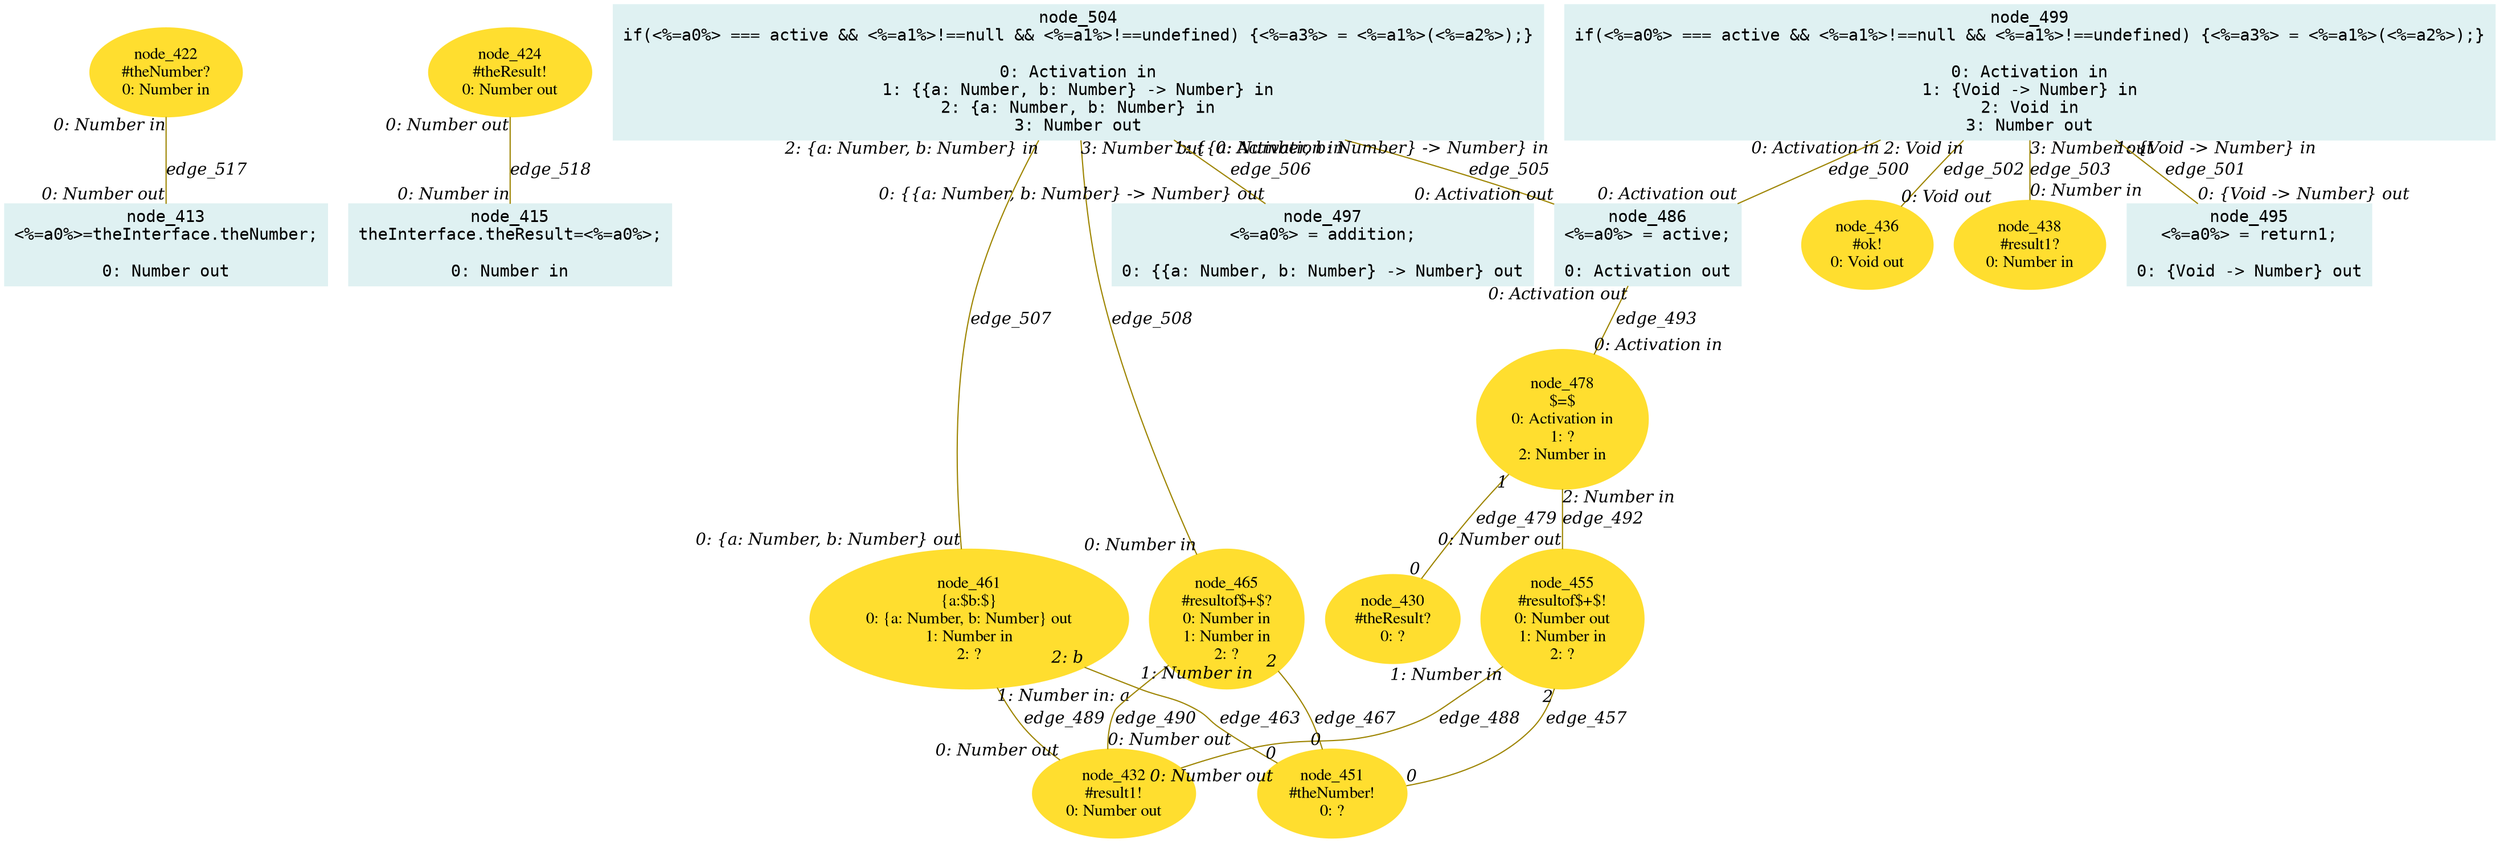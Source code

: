 digraph g{node_413 [shape="box", style="filled", color="#dff1f2", fontname="Courier", label="node_413
<%=a0%>=theInterface.theNumber;

0: Number out" ]
node_415 [shape="box", style="filled", color="#dff1f2", fontname="Courier", label="node_415
theInterface.theResult=<%=a0%>;

0: Number in" ]
node_422 [shape="ellipse", style="filled", color="#ffde2f", fontname="Times", label="node_422
#theNumber?
0: Number in" ]
node_424 [shape="ellipse", style="filled", color="#ffde2f", fontname="Times", label="node_424
#theResult!
0: Number out" ]
node_430 [shape="ellipse", style="filled", color="#ffde2f", fontname="Times", label="node_430
#theResult?
0: ?" ]
node_432 [shape="ellipse", style="filled", color="#ffde2f", fontname="Times", label="node_432
#result1!
0: Number out" ]
node_436 [shape="ellipse", style="filled", color="#ffde2f", fontname="Times", label="node_436
#ok!
0: Void out" ]
node_438 [shape="ellipse", style="filled", color="#ffde2f", fontname="Times", label="node_438
#result1?
0: Number in" ]
node_451 [shape="ellipse", style="filled", color="#ffde2f", fontname="Times", label="node_451
#theNumber!
0: ?" ]
node_455 [shape="ellipse", style="filled", color="#ffde2f", fontname="Times", label="node_455
#resultof$+$!
0: Number out
1: Number in
2: ?" ]
node_461 [shape="ellipse", style="filled", color="#ffde2f", fontname="Times", label="node_461
{a:$b:$}
0: {a: Number, b: Number} out
1: Number in
2: ?" ]
node_465 [shape="ellipse", style="filled", color="#ffde2f", fontname="Times", label="node_465
#resultof$+$?
0: Number in
1: Number in
2: ?" ]
node_478 [shape="ellipse", style="filled", color="#ffde2f", fontname="Times", label="node_478
$=$
0: Activation in
1: ?
2: Number in" ]
node_486 [shape="box", style="filled", color="#dff1f2", fontname="Courier", label="node_486
<%=a0%> = active;

0: Activation out" ]
node_495 [shape="box", style="filled", color="#dff1f2", fontname="Courier", label="node_495
<%=a0%> = return1;

0: {Void -> Number} out" ]
node_497 [shape="box", style="filled", color="#dff1f2", fontname="Courier", label="node_497
<%=a0%> = addition;

0: {{a: Number, b: Number} -> Number} out" ]
node_499 [shape="box", style="filled", color="#dff1f2", fontname="Courier", label="node_499
if(<%=a0%> === active && <%=a1%>!==null && <%=a1%>!==undefined) {<%=a3%> = <%=a1%>(<%=a2%>);}

0: Activation in
1: {Void -> Number} in
2: Void in
3: Number out" ]
node_504 [shape="box", style="filled", color="#dff1f2", fontname="Courier", label="node_504
if(<%=a0%> === active && <%=a1%>!==null && <%=a1%>!==undefined) {<%=a3%> = <%=a1%>(<%=a2%>);}

0: Activation in
1: {{a: Number, b: Number} -> Number} in
2: {a: Number, b: Number} in
3: Number out" ]
node_455 -> node_451 [dir=none, arrowHead=none, fontname="Times-Italic", arrowsize=1, color="#9d8400", label="edge_457",  headlabel="0", taillabel="2" ]
node_461 -> node_451 [dir=none, arrowHead=none, fontname="Times-Italic", arrowsize=1, color="#9d8400", label="edge_463",  headlabel="0", taillabel="2: b" ]
node_465 -> node_451 [dir=none, arrowHead=none, fontname="Times-Italic", arrowsize=1, color="#9d8400", label="edge_467",  headlabel="0", taillabel="2" ]
node_478 -> node_430 [dir=none, arrowHead=none, fontname="Times-Italic", arrowsize=1, color="#9d8400", label="edge_479",  headlabel="0", taillabel="1" ]
node_455 -> node_432 [dir=none, arrowHead=none, fontname="Times-Italic", arrowsize=1, color="#9d8400", label="edge_488",  headlabel="0: Number out", taillabel="1: Number in" ]
node_461 -> node_432 [dir=none, arrowHead=none, fontname="Times-Italic", arrowsize=1, color="#9d8400", label="edge_489",  headlabel="0: Number out", taillabel="1: Number in: a" ]
node_465 -> node_432 [dir=none, arrowHead=none, fontname="Times-Italic", arrowsize=1, color="#9d8400", label="edge_490",  headlabel="0: Number out", taillabel="1: Number in" ]
node_478 -> node_455 [dir=none, arrowHead=none, fontname="Times-Italic", arrowsize=1, color="#9d8400", label="edge_492",  headlabel="0: Number out", taillabel="2: Number in" ]
node_486 -> node_478 [dir=none, arrowHead=none, fontname="Times-Italic", arrowsize=1, color="#9d8400", label="edge_493",  headlabel="0: Activation in", taillabel="0: Activation out" ]
node_499 -> node_486 [dir=none, arrowHead=none, fontname="Times-Italic", arrowsize=1, color="#9d8400", label="edge_500",  headlabel="0: Activation out", taillabel="0: Activation in" ]
node_499 -> node_495 [dir=none, arrowHead=none, fontname="Times-Italic", arrowsize=1, color="#9d8400", label="edge_501",  headlabel="0: {Void -> Number} out", taillabel="1: {Void -> Number} in" ]
node_499 -> node_436 [dir=none, arrowHead=none, fontname="Times-Italic", arrowsize=1, color="#9d8400", label="edge_502",  headlabel="0: Void out", taillabel="2: Void in" ]
node_499 -> node_438 [dir=none, arrowHead=none, fontname="Times-Italic", arrowsize=1, color="#9d8400", label="edge_503",  headlabel="0: Number in", taillabel="3: Number out" ]
node_504 -> node_486 [dir=none, arrowHead=none, fontname="Times-Italic", arrowsize=1, color="#9d8400", label="edge_505",  headlabel="0: Activation out", taillabel="0: Activation in" ]
node_504 -> node_497 [dir=none, arrowHead=none, fontname="Times-Italic", arrowsize=1, color="#9d8400", label="edge_506",  headlabel="0: {{a: Number, b: Number} -> Number} out", taillabel="1: {{a: Number, b: Number} -> Number} in" ]
node_504 -> node_461 [dir=none, arrowHead=none, fontname="Times-Italic", arrowsize=1, color="#9d8400", label="edge_507",  headlabel="0: {a: Number, b: Number} out", taillabel="2: {a: Number, b: Number} in" ]
node_504 -> node_465 [dir=none, arrowHead=none, fontname="Times-Italic", arrowsize=1, color="#9d8400", label="edge_508",  headlabel="0: Number in", taillabel="3: Number out" ]
node_422 -> node_413 [dir=none, arrowHead=none, fontname="Times-Italic", arrowsize=1, color="#9d8400", label="edge_517",  headlabel="0: Number out", taillabel="0: Number in" ]
node_424 -> node_415 [dir=none, arrowHead=none, fontname="Times-Italic", arrowsize=1, color="#9d8400", label="edge_518",  headlabel="0: Number in", taillabel="0: Number out" ]
}
